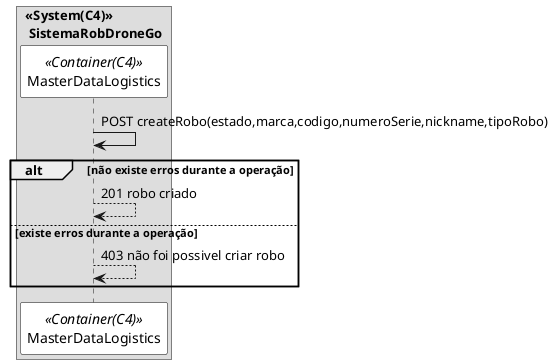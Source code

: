 @startuml getPackagingSD

skinparam sequence {
ParticipantBorderColor black
ParticipantBackgroundColor white
}

box "<<System(C4)>>\n SistemaRobDroneGo"
participant MasterDataLogistics as mdl <<Container(C4)>>
mdl -> mdl: POST createRobo(estado,marca,codigo,numeroSerie,nickname,tipoRobo)
alt não existe erros durante a operação
mdl --> mdl: 201 robo criado
else existe erros durante a operação
mdl --> mdl: 403 não foi possivel criar robo
end 

end box

@enduml